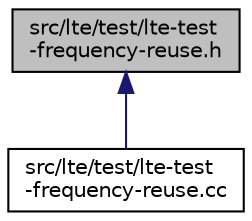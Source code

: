 digraph "src/lte/test/lte-test-frequency-reuse.h"
{
 // LATEX_PDF_SIZE
  edge [fontname="Helvetica",fontsize="10",labelfontname="Helvetica",labelfontsize="10"];
  node [fontname="Helvetica",fontsize="10",shape=record];
  Node1 [label="src/lte/test/lte-test\l-frequency-reuse.h",height=0.2,width=0.4,color="black", fillcolor="grey75", style="filled", fontcolor="black",tooltip=" "];
  Node1 -> Node2 [dir="back",color="midnightblue",fontsize="10",style="solid",fontname="Helvetica"];
  Node2 [label="src/lte/test/lte-test\l-frequency-reuse.cc",height=0.2,width=0.4,color="black", fillcolor="white", style="filled",URL="$lte-test-frequency-reuse_8cc.html",tooltip=" "];
}
